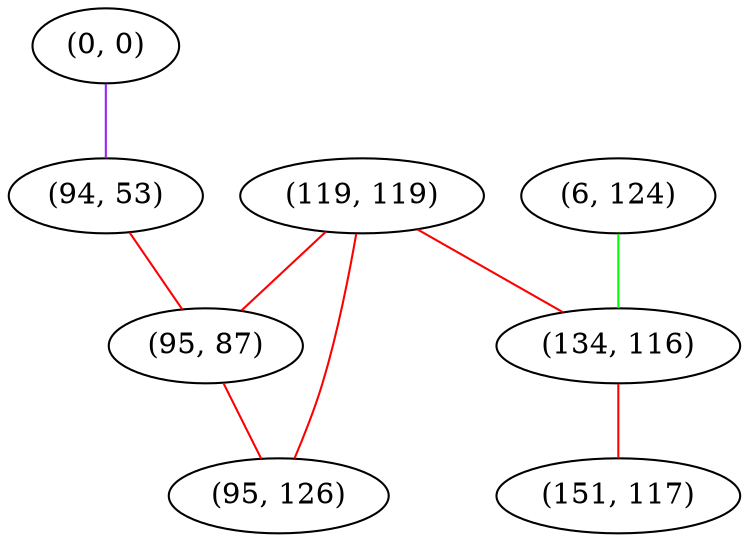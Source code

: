 graph "" {
"(0, 0)";
"(94, 53)";
"(6, 124)";
"(119, 119)";
"(134, 116)";
"(151, 117)";
"(95, 87)";
"(95, 126)";
"(0, 0)" -- "(94, 53)"  [color=purple, key=0, weight=4];
"(94, 53)" -- "(95, 87)"  [color=red, key=0, weight=1];
"(6, 124)" -- "(134, 116)"  [color=green, key=0, weight=2];
"(119, 119)" -- "(134, 116)"  [color=red, key=0, weight=1];
"(119, 119)" -- "(95, 126)"  [color=red, key=0, weight=1];
"(119, 119)" -- "(95, 87)"  [color=red, key=0, weight=1];
"(134, 116)" -- "(151, 117)"  [color=red, key=0, weight=1];
"(95, 87)" -- "(95, 126)"  [color=red, key=0, weight=1];
}
